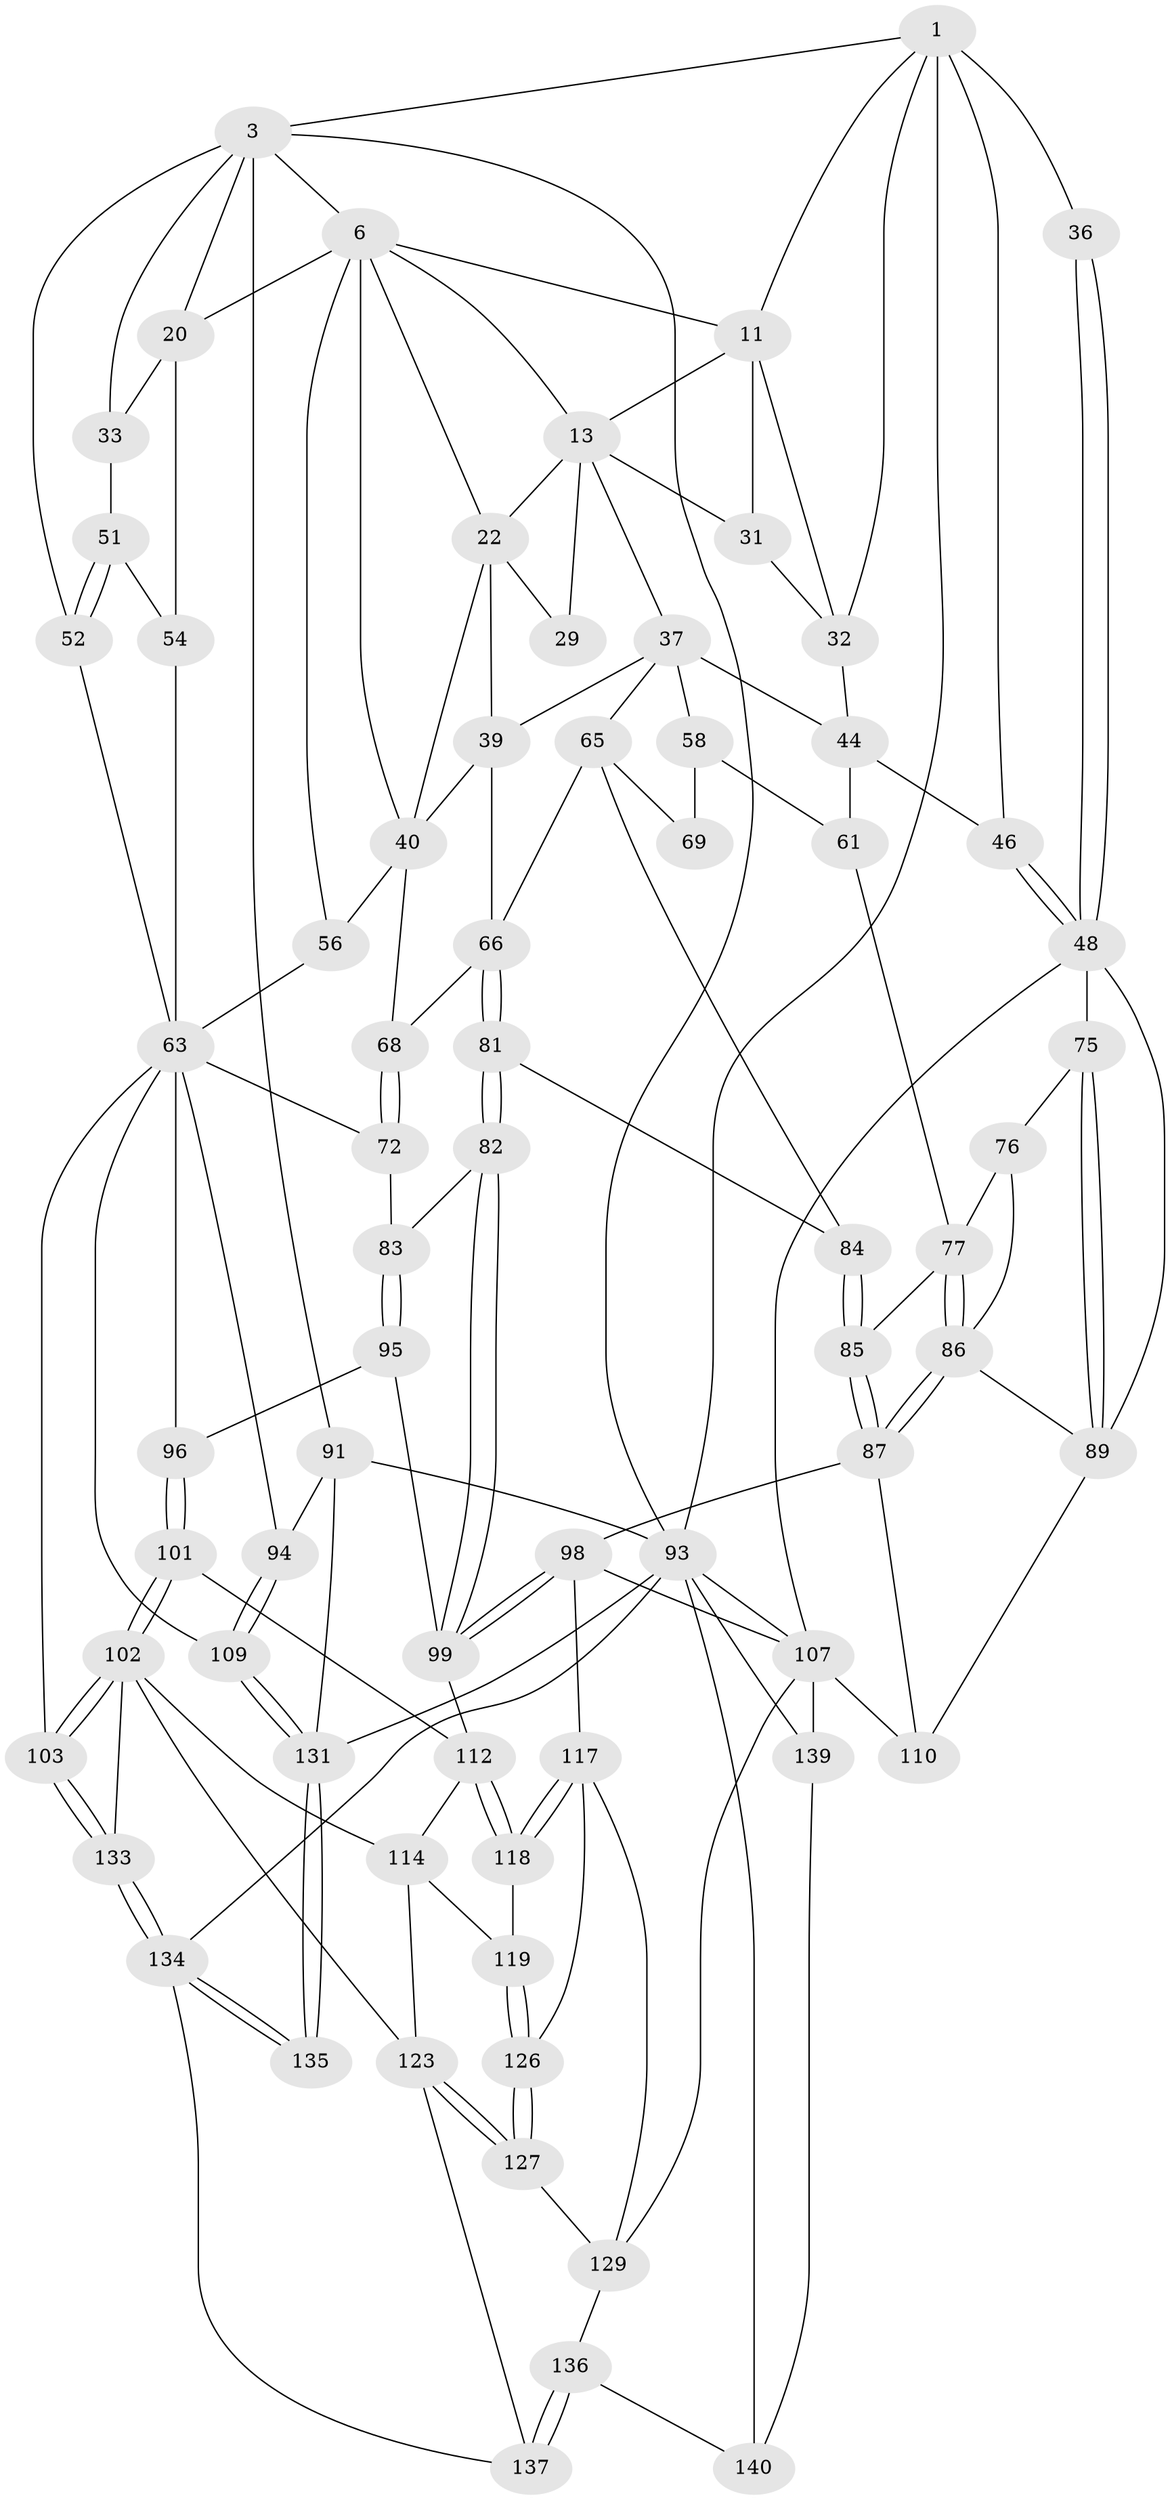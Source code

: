 // original degree distribution, {3: 0.02112676056338028, 5: 0.5563380281690141, 6: 0.2112676056338028, 4: 0.2112676056338028}
// Generated by graph-tools (version 1.1) at 2025/21/03/04/25 18:21:33]
// undirected, 71 vertices, 163 edges
graph export_dot {
graph [start="1"]
  node [color=gray90,style=filled];
  1 [pos="+0.8778337221780429+0",super="+2+8"];
  3 [pos="+0+0",super="+4+49"];
  6 [pos="+0.4488746913235885+0",super="+7+12"];
  11 [pos="+0.8356157550003414+0",super="+16"];
  13 [pos="+0.5803683976334552+0.011336922201195058",super="+14"];
  20 [pos="+0.3161795191401552+0.17822273603109018",super="+21+50"];
  22 [pos="+0.5941516681620973+0.03466609368765861",super="+23+24"];
  29 [pos="+0.6588253358760658+0.11601869937198599"];
  31 [pos="+0.7574055786103054+0.1346575156708169"];
  32 [pos="+0.873719559009585+0.14762381947466569",super="+41"];
  33 [pos="+0.13406028828209676+0.1508198184485148",super="+34"];
  36 [pos="+1+0.018583113295831413"];
  37 [pos="+0.7213022482129212+0.2103450861690119",super="+45+38"];
  39 [pos="+0.6123573372314656+0.2558828053468286",super="+42"];
  40 [pos="+0.4988249613239071+0.193589917133481",super="+43"];
  44 [pos="+0.788053366680012+0.22049694201396652",super="+47"];
  46 [pos="+0.9236055091369422+0.23389572225896"];
  48 [pos="+1+0.30275329950468155",super="+74"];
  51 [pos="+0.12161043532398519+0.2554312984506808"];
  52 [pos="+0.07122749368489206+0.3172760389299949"];
  54 [pos="+0.21956792949256235+0.3063504941439631"];
  56 [pos="+0.45745897747906245+0.3111194194276529",super="+57"];
  58 [pos="+0.7501224762764319+0.3007218080591342",super="+62+59"];
  61 [pos="+0.8458874811067087+0.34818485724411385"];
  63 [pos="+0.3349222198519476+0.3970231361232461",super="+71+64"];
  65 [pos="+0.6580941790700908+0.353484026645454",super="+70"];
  66 [pos="+0.6213556743794102+0.373086538529894",super="+67"];
  68 [pos="+0.5300265392993914+0.4097421928897545"];
  69 [pos="+0.7069846728054915+0.38900404864666227"];
  72 [pos="+0.5267914586600403+0.426682786124564"];
  75 [pos="+0.9508594611189816+0.41298334102556955"];
  76 [pos="+0.8989814361505455+0.41034877433884837"];
  77 [pos="+0.8569407387498328+0.3845639790040076",super="+78"];
  81 [pos="+0.6007353310872935+0.43565727218333594"];
  82 [pos="+0.5838609179798291+0.44325006160263314"];
  83 [pos="+0.5381503355361448+0.431634061734201"];
  84 [pos="+0.7053776640557476+0.44551451821212007"];
  85 [pos="+0.7387023678952523+0.47769191351856155"];
  86 [pos="+0.8295064251293617+0.541831069124017",super="+88"];
  87 [pos="+0.7469098804871432+0.5792023349973232",super="+97"];
  89 [pos="+0.9704885263131096+0.5707843674439598",super="+90"];
  91 [pos="+0+0.5584882469762751",super="+92"];
  93 [pos="+0+1",super="+142+105"];
  94 [pos="+0+0.558478892958919"];
  95 [pos="+0.5256966545723225+0.5898859782286109"];
  96 [pos="+0.4228066897807558+0.5005903769501505"];
  98 [pos="+0.733644419927758+0.6124392764779619",super="+116"];
  99 [pos="+0.611734545849321+0.5858550102454914",super="+100"];
  101 [pos="+0.3566304244376636+0.5915591287772677"];
  102 [pos="+0.25556459498744394+0.6648999748523639",super="+115"];
  103 [pos="+0.2524113570328061+0.6646895443301533"];
  107 [pos="+1+1",super="+111"];
  109 [pos="+0.1663561796587939+0.6900546013279347"];
  110 [pos="+0.8703716025886747+0.7220896278406849"];
  112 [pos="+0.5342778662193637+0.6275359134586922",super="+113"];
  114 [pos="+0.4437173535598577+0.6922873477179194",super="+120"];
  117 [pos="+0.5736774529586197+0.7283677859723043",super="+128"];
  118 [pos="+0.5241945491511972+0.6742385649248848"];
  119 [pos="+0.5194170019606552+0.6775760761590356"];
  123 [pos="+0.46461731290139135+0.8002571212220025",super="+124"];
  126 [pos="+0.5172255379361781+0.7973978831915489"];
  127 [pos="+0.5011587967105968+0.8176974866896323"];
  129 [pos="+0.6106594457596973+0.7946340653157447",super="+130"];
  131 [pos="+0.15618025882221798+0.7205023370031034",super="+132"];
  133 [pos="+0.3132270330484939+1"];
  134 [pos="+0.3042146498883281+1",super="+138"];
  135 [pos="+0.1860328639238182+0.8710983901348457"];
  136 [pos="+0.5663111190307976+1"];
  137 [pos="+0.4562916058698421+1"];
  139 [pos="+0.7248601527732804+0.917084327926168"];
  140 [pos="+0.6078984926669335+1"];
  1 -- 3;
  1 -- 36 [weight=2];
  1 -- 93;
  1 -- 32;
  1 -- 11;
  1 -- 46;
  3 -- 93;
  3 -- 33;
  3 -- 20;
  3 -- 6;
  3 -- 91;
  3 -- 52;
  6 -- 11;
  6 -- 20;
  6 -- 22;
  6 -- 40;
  6 -- 56;
  6 -- 13;
  11 -- 32;
  11 -- 31;
  11 -- 13;
  13 -- 29;
  13 -- 37;
  13 -- 22;
  13 -- 31;
  20 -- 33 [weight=2];
  20 -- 54;
  22 -- 29 [weight=2];
  22 -- 39;
  22 -- 40;
  31 -- 32;
  32 -- 44;
  33 -- 51;
  36 -- 48;
  36 -- 48;
  37 -- 58 [weight=2];
  37 -- 44;
  37 -- 65;
  37 -- 39;
  39 -- 40;
  39 -- 66;
  40 -- 56;
  40 -- 68;
  44 -- 61;
  44 -- 46;
  46 -- 48;
  46 -- 48;
  48 -- 89;
  48 -- 75;
  48 -- 107;
  51 -- 52;
  51 -- 52;
  51 -- 54;
  52 -- 63;
  54 -- 63;
  56 -- 63 [weight=2];
  58 -- 69 [weight=2];
  58 -- 61;
  61 -- 77;
  63 -- 72;
  63 -- 96;
  63 -- 103;
  63 -- 109;
  63 -- 94;
  65 -- 66;
  65 -- 84;
  65 -- 69;
  66 -- 81;
  66 -- 81;
  66 -- 68;
  68 -- 72;
  68 -- 72;
  72 -- 83;
  75 -- 76;
  75 -- 89;
  75 -- 89;
  76 -- 77;
  76 -- 86;
  77 -- 86;
  77 -- 86;
  77 -- 85;
  81 -- 82;
  81 -- 82;
  81 -- 84;
  82 -- 83;
  82 -- 99;
  82 -- 99;
  83 -- 95;
  83 -- 95;
  84 -- 85;
  84 -- 85;
  85 -- 87;
  85 -- 87;
  86 -- 87;
  86 -- 87;
  86 -- 89;
  87 -- 98;
  87 -- 110;
  89 -- 110;
  91 -- 94;
  91 -- 93;
  91 -- 131;
  93 -- 134;
  93 -- 139;
  93 -- 107;
  93 -- 140;
  93 -- 131;
  94 -- 109;
  94 -- 109;
  95 -- 96;
  95 -- 99;
  96 -- 101;
  96 -- 101;
  98 -- 99;
  98 -- 99;
  98 -- 117;
  98 -- 107;
  99 -- 112;
  101 -- 102;
  101 -- 102;
  101 -- 112;
  102 -- 103;
  102 -- 103;
  102 -- 114;
  102 -- 123;
  102 -- 133;
  103 -- 133;
  103 -- 133;
  107 -- 129;
  107 -- 139;
  107 -- 110;
  109 -- 131;
  109 -- 131;
  112 -- 118;
  112 -- 118;
  112 -- 114;
  114 -- 123;
  114 -- 119;
  117 -- 118;
  117 -- 118;
  117 -- 129;
  117 -- 126;
  118 -- 119;
  119 -- 126;
  119 -- 126;
  123 -- 127;
  123 -- 127;
  123 -- 137;
  126 -- 127;
  126 -- 127;
  127 -- 129;
  129 -- 136;
  131 -- 135 [weight=2];
  131 -- 135;
  133 -- 134;
  133 -- 134;
  134 -- 135;
  134 -- 135;
  134 -- 137;
  136 -- 137;
  136 -- 137;
  136 -- 140;
  139 -- 140;
}
